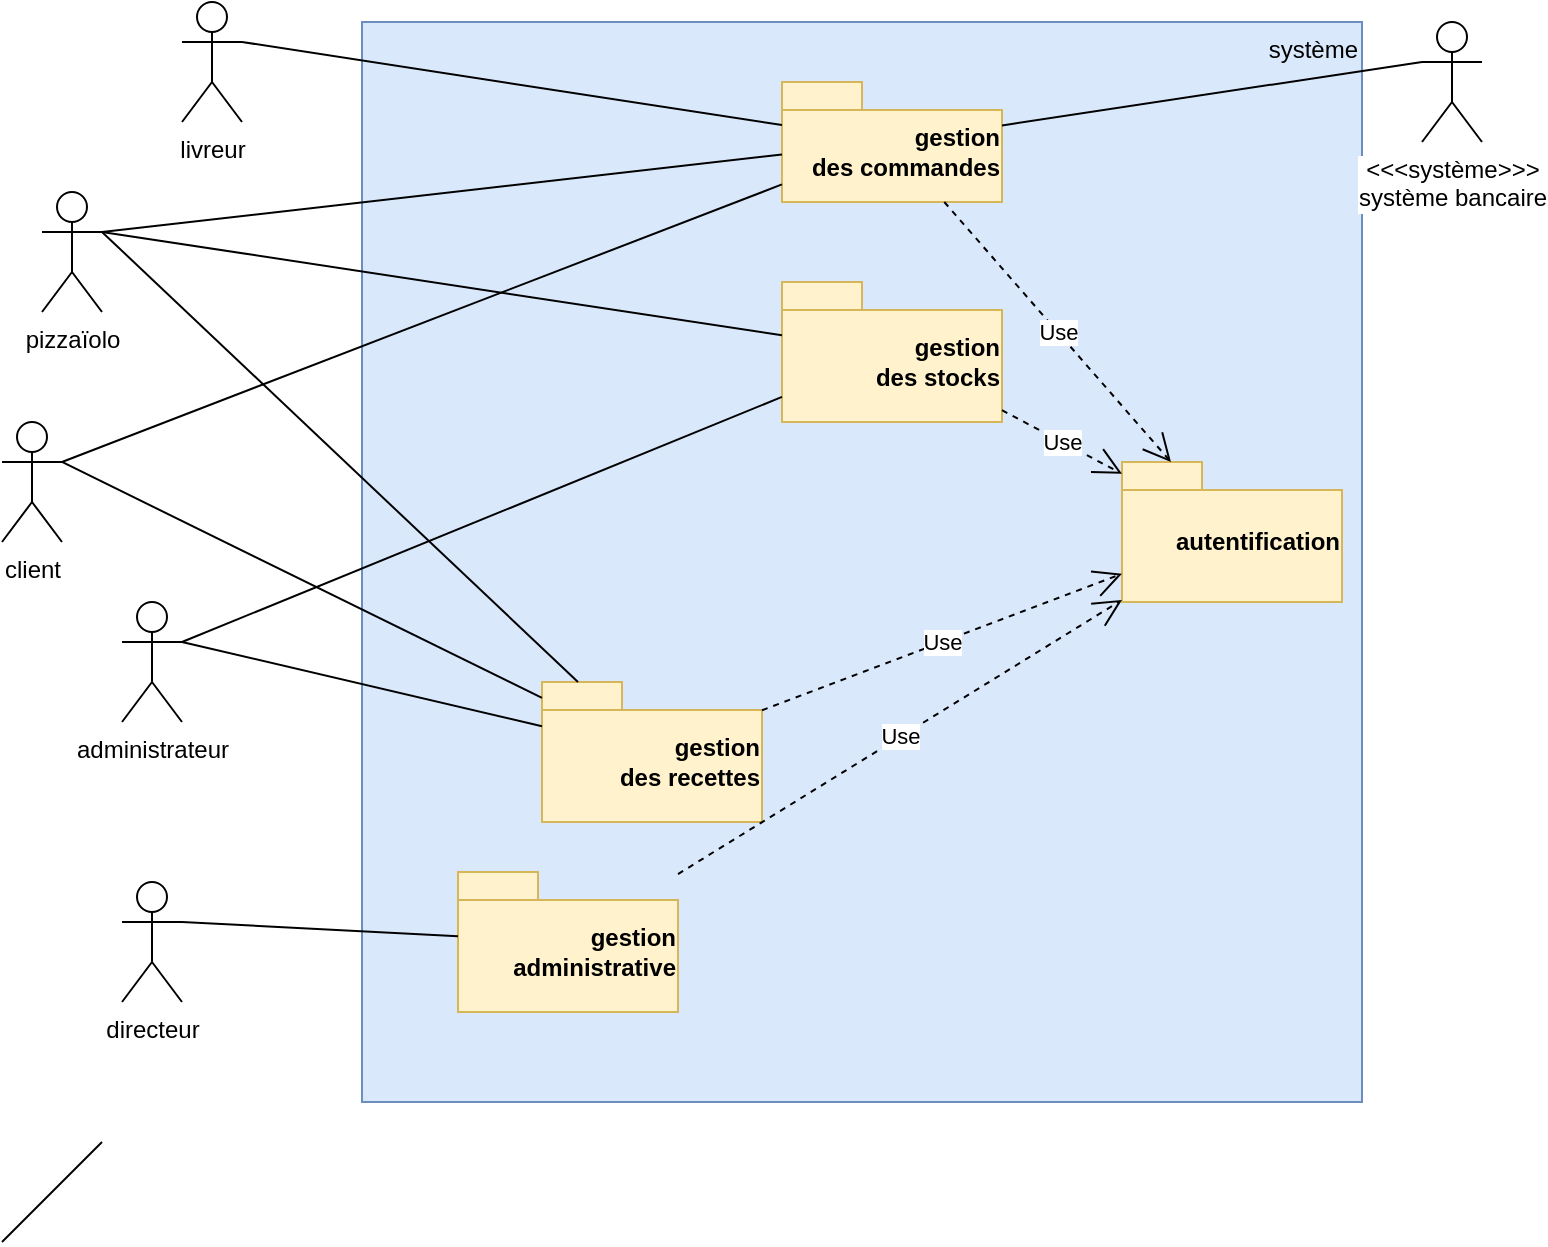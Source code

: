 <mxfile version="12.4.2" type="device" pages="1"><diagram id="-uqCy4INSQy6zHh5wu7H" name="Page-1"><mxGraphModel dx="1092" dy="591" grid="1" gridSize="10" guides="1" tooltips="1" connect="1" arrows="1" fold="1" page="1" pageScale="1" pageWidth="827" pageHeight="1169" math="0" shadow="0"><root><mxCell id="0"/><mxCell id="1" parent="0"/><mxCell id="U150MTgGgzkUXSy0YIV8-8" value="système" style="rounded=0;whiteSpace=wrap;html=1;fillColor=#dae8fc;strokeColor=#6c8ebf;horizontal=1;verticalAlign=top;align=right;" vertex="1" parent="1"><mxGeometry x="200" y="40" width="500" height="540" as="geometry"/></mxCell><mxCell id="U150MTgGgzkUXSy0YIV8-9" value="&amp;lt;&amp;lt;&amp;lt;système&amp;gt;&amp;gt;&amp;gt;&lt;br&gt;système bancaire" style="shape=umlActor;verticalLabelPosition=bottom;labelBackgroundColor=#ffffff;verticalAlign=top;html=1;" vertex="1" parent="1"><mxGeometry x="730" y="40" width="30" height="60" as="geometry"/></mxCell><mxCell id="U150MTgGgzkUXSy0YIV8-10" value="gestion&lt;br&gt;des commandes" style="shape=folder;fontStyle=1;spacingTop=10;tabWidth=40;tabHeight=14;tabPosition=left;html=1;rounded=0;align=right;fillColor=#fff2cc;strokeColor=#d6b656;" vertex="1" parent="1"><mxGeometry x="410" y="70" width="110" height="60" as="geometry"/></mxCell><mxCell id="U150MTgGgzkUXSy0YIV8-11" value="gestion&lt;br&gt;administrative" style="shape=folder;fontStyle=1;spacingTop=10;tabWidth=40;tabHeight=14;tabPosition=left;html=1;rounded=0;align=right;fillColor=#fff2cc;strokeColor=#d6b656;" vertex="1" parent="1"><mxGeometry x="248" y="465" width="110" height="70" as="geometry"/></mxCell><mxCell id="U150MTgGgzkUXSy0YIV8-12" value="" style="endArrow=none;html=1;exitX=1;exitY=0.333;exitDx=0;exitDy=0;exitPerimeter=0;" edge="1" parent="1" source="U150MTgGgzkUXSy0YIV8-2" target="U150MTgGgzkUXSy0YIV8-10"><mxGeometry width="50" height="50" relative="1" as="geometry"><mxPoint x="110" y="190" as="sourcePoint"/><mxPoint x="170" y="10" as="targetPoint"/></mxGeometry></mxCell><mxCell id="U150MTgGgzkUXSy0YIV8-13" value="" style="endArrow=none;html=1;entryX=1;entryY=0.333;entryDx=0;entryDy=0;entryPerimeter=0;" edge="1" parent="1" source="U150MTgGgzkUXSy0YIV8-10" target="U150MTgGgzkUXSy0YIV8-3"><mxGeometry width="50" height="50" relative="1" as="geometry"><mxPoint x="20" y="470" as="sourcePoint"/><mxPoint x="70" y="420" as="targetPoint"/></mxGeometry></mxCell><mxCell id="U150MTgGgzkUXSy0YIV8-15" value="" style="endArrow=none;html=1;entryX=0;entryY=0.333;entryDx=0;entryDy=0;entryPerimeter=0;" edge="1" parent="1" source="U150MTgGgzkUXSy0YIV8-10" target="U150MTgGgzkUXSy0YIV8-9"><mxGeometry width="50" height="50" relative="1" as="geometry"><mxPoint x="20" y="470" as="sourcePoint"/><mxPoint x="70" y="420" as="targetPoint"/></mxGeometry></mxCell><mxCell id="U150MTgGgzkUXSy0YIV8-17" value="" style="endArrow=none;html=1;entryX=1;entryY=0.333;entryDx=0;entryDy=0;entryPerimeter=0;" edge="1" parent="1" source="U150MTgGgzkUXSy0YIV8-11" target="U150MTgGgzkUXSy0YIV8-4"><mxGeometry width="50" height="50" relative="1" as="geometry"><mxPoint x="380" y="332.381" as="sourcePoint"/><mxPoint x="120" y="320" as="targetPoint"/></mxGeometry></mxCell><mxCell id="U150MTgGgzkUXSy0YIV8-18" value="gestion&lt;br&gt;des recettes" style="shape=folder;fontStyle=1;spacingTop=10;tabWidth=40;tabHeight=14;tabPosition=left;html=1;rounded=0;align=right;fillColor=#fff2cc;strokeColor=#d6b656;" vertex="1" parent="1"><mxGeometry x="290" y="370" width="110" height="70" as="geometry"/></mxCell><mxCell id="U150MTgGgzkUXSy0YIV8-19" value="" style="endArrow=none;html=1;entryX=1;entryY=0.333;entryDx=0;entryDy=0;entryPerimeter=0;" edge="1" parent="1" source="U150MTgGgzkUXSy0YIV8-10" target="U150MTgGgzkUXSy0YIV8-5"><mxGeometry width="50" height="50" relative="1" as="geometry"><mxPoint x="20" y="470" as="sourcePoint"/><mxPoint x="110" y="60" as="targetPoint"/></mxGeometry></mxCell><mxCell id="U150MTgGgzkUXSy0YIV8-21" value="" style="endArrow=none;html=1;entryX=1;entryY=0.333;entryDx=0;entryDy=0;entryPerimeter=0;" edge="1" parent="1" source="U150MTgGgzkUXSy0YIV8-18" target="U150MTgGgzkUXSy0YIV8-2"><mxGeometry width="50" height="50" relative="1" as="geometry"><mxPoint x="20" y="540" as="sourcePoint"/><mxPoint x="120" y="60" as="targetPoint"/></mxGeometry></mxCell><mxCell id="U150MTgGgzkUXSy0YIV8-2" value="client&lt;br&gt;" style="shape=umlActor;verticalLabelPosition=bottom;labelBackgroundColor=#ffffff;verticalAlign=top;html=1;" vertex="1" parent="1"><mxGeometry x="20" y="240" width="30" height="60" as="geometry"/></mxCell><mxCell id="U150MTgGgzkUXSy0YIV8-3" value="pizzaïolo&lt;br&gt;" style="shape=umlActor;verticalLabelPosition=bottom;labelBackgroundColor=#ffffff;verticalAlign=top;html=1;" vertex="1" parent="1"><mxGeometry x="40" y="125" width="30" height="60" as="geometry"/></mxCell><mxCell id="U150MTgGgzkUXSy0YIV8-4" value="directeur&lt;br&gt;" style="shape=umlActor;verticalLabelPosition=bottom;labelBackgroundColor=#ffffff;verticalAlign=top;html=1;" vertex="1" parent="1"><mxGeometry x="80" y="470" width="30" height="60" as="geometry"/></mxCell><mxCell id="U150MTgGgzkUXSy0YIV8-5" value="livreur&lt;br&gt;" style="shape=umlActor;verticalLabelPosition=bottom;labelBackgroundColor=#ffffff;verticalAlign=top;html=1;" vertex="1" parent="1"><mxGeometry x="110" y="30" width="30" height="60" as="geometry"/></mxCell><mxCell id="U150MTgGgzkUXSy0YIV8-6" value="administrateur" style="shape=umlActor;verticalLabelPosition=bottom;labelBackgroundColor=#ffffff;verticalAlign=top;html=1;" vertex="1" parent="1"><mxGeometry x="80" y="330" width="30" height="60" as="geometry"/></mxCell><mxCell id="U150MTgGgzkUXSy0YIV8-20" value="" style="endArrow=none;html=1;entryX=1;entryY=0.333;entryDx=0;entryDy=0;entryPerimeter=0;" edge="1" parent="1" source="U150MTgGgzkUXSy0YIV8-18" target="U150MTgGgzkUXSy0YIV8-3"><mxGeometry width="50" height="50" relative="1" as="geometry"><mxPoint x="320" y="229.934" as="sourcePoint"/><mxPoint x="60" y="229.62" as="targetPoint"/></mxGeometry></mxCell><mxCell id="U150MTgGgzkUXSy0YIV8-25" value="gestion&lt;br&gt;des stocks" style="shape=folder;fontStyle=1;spacingTop=10;tabWidth=40;tabHeight=14;tabPosition=left;html=1;rounded=0;align=right;fillColor=#fff2cc;strokeColor=#d6b656;" vertex="1" parent="1"><mxGeometry x="410" y="170" width="110" height="70" as="geometry"/></mxCell><mxCell id="U150MTgGgzkUXSy0YIV8-26" value="" style="endArrow=none;html=1;entryX=1;entryY=0.333;entryDx=0;entryDy=0;entryPerimeter=0;" edge="1" parent="1" source="U150MTgGgzkUXSy0YIV8-25" target="U150MTgGgzkUXSy0YIV8-3"><mxGeometry width="50" height="50" relative="1" as="geometry"><mxPoint x="10" y="650" as="sourcePoint"/><mxPoint x="60" y="600" as="targetPoint"/></mxGeometry></mxCell><mxCell id="U150MTgGgzkUXSy0YIV8-27" value="" style="endArrow=none;html=1;entryX=1;entryY=0.333;entryDx=0;entryDy=0;entryPerimeter=0;" edge="1" parent="1" source="U150MTgGgzkUXSy0YIV8-18" target="U150MTgGgzkUXSy0YIV8-6"><mxGeometry width="50" height="50" relative="1" as="geometry"><mxPoint x="20" y="650" as="sourcePoint"/><mxPoint x="70" y="600" as="targetPoint"/></mxGeometry></mxCell><mxCell id="U150MTgGgzkUXSy0YIV8-28" value="" style="endArrow=none;html=1;entryX=1;entryY=0.333;entryDx=0;entryDy=0;entryPerimeter=0;" edge="1" parent="1" source="U150MTgGgzkUXSy0YIV8-25" target="U150MTgGgzkUXSy0YIV8-6"><mxGeometry width="50" height="50" relative="1" as="geometry"><mxPoint x="20" y="650" as="sourcePoint"/><mxPoint x="70" y="600" as="targetPoint"/></mxGeometry></mxCell><mxCell id="U150MTgGgzkUXSy0YIV8-29" value="autentification" style="shape=folder;fontStyle=1;spacingTop=10;tabWidth=40;tabHeight=14;tabPosition=left;html=1;rounded=0;align=right;fillColor=#fff2cc;strokeColor=#d6b656;" vertex="1" parent="1"><mxGeometry x="580" y="260" width="110" height="70" as="geometry"/></mxCell><mxCell id="U150MTgGgzkUXSy0YIV8-30" value="" style="endArrow=none;html=1;" edge="1" parent="1"><mxGeometry width="50" height="50" relative="1" as="geometry"><mxPoint x="20" y="650" as="sourcePoint"/><mxPoint x="70" y="600" as="targetPoint"/></mxGeometry></mxCell><mxCell id="U150MTgGgzkUXSy0YIV8-31" value="Use" style="endArrow=open;endSize=12;dashed=1;html=1;" edge="1" parent="1" source="U150MTgGgzkUXSy0YIV8-18" target="U150MTgGgzkUXSy0YIV8-29"><mxGeometry width="160" relative="1" as="geometry"><mxPoint x="360" y="350" as="sourcePoint"/><mxPoint x="520" y="350" as="targetPoint"/></mxGeometry></mxCell><mxCell id="U150MTgGgzkUXSy0YIV8-32" value="Use" style="endArrow=open;endSize=12;dashed=1;html=1;" edge="1" parent="1" source="U150MTgGgzkUXSy0YIV8-10" target="U150MTgGgzkUXSy0YIV8-29"><mxGeometry width="160" relative="1" as="geometry"><mxPoint x="520" y="90" as="sourcePoint"/><mxPoint x="570" y="391.111" as="targetPoint"/></mxGeometry></mxCell><mxCell id="U150MTgGgzkUXSy0YIV8-33" value="Use" style="endArrow=open;endSize=12;dashed=1;html=1;" edge="1" parent="1" source="U150MTgGgzkUXSy0YIV8-25" target="U150MTgGgzkUXSy0YIV8-29"><mxGeometry width="160" relative="1" as="geometry"><mxPoint x="420" y="418.889" as="sourcePoint"/><mxPoint x="580" y="401.111" as="targetPoint"/></mxGeometry></mxCell><mxCell id="U150MTgGgzkUXSy0YIV8-34" value="Use" style="endArrow=open;endSize=12;dashed=1;html=1;" edge="1" parent="1" source="U150MTgGgzkUXSy0YIV8-11" target="U150MTgGgzkUXSy0YIV8-29"><mxGeometry width="160" relative="1" as="geometry"><mxPoint x="410" y="497.779" as="sourcePoint"/><mxPoint x="570" y="480.001" as="targetPoint"/></mxGeometry></mxCell></root></mxGraphModel></diagram></mxfile>